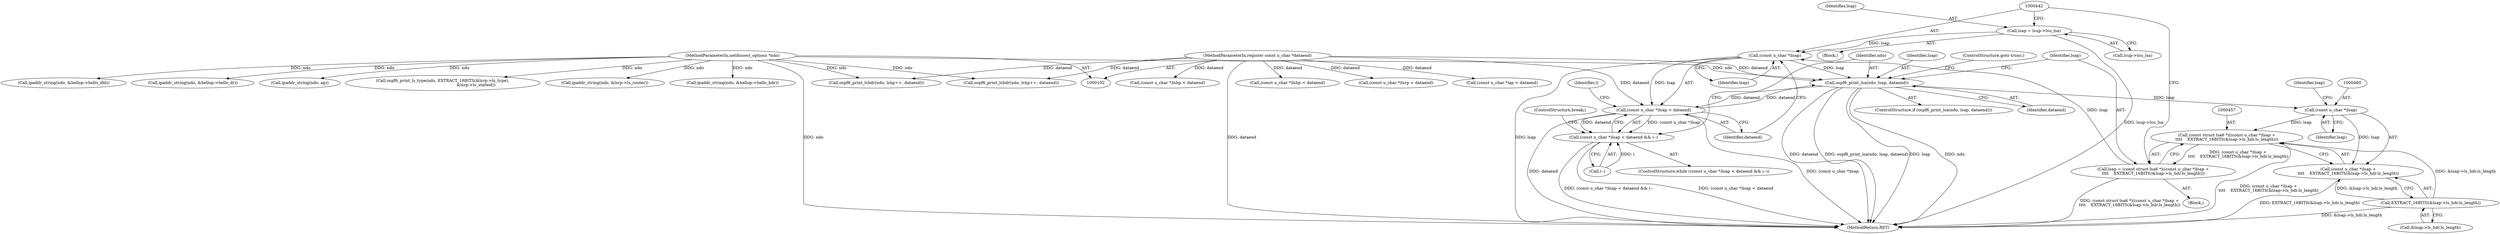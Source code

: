 digraph "0_tcpdump_88b2dac837e81cf56dce05e6e7b5989332c0092d@pointer" {
"1000441" [label="(Call,(const u_char *)lsap)"];
"1000454" [label="(Call,lsap = (const struct lsa6 *)((const u_char *)lsap +\n\t\t\t\t    EXTRACT_16BITS(&lsap->ls_hdr.ls_length)))"];
"1000456" [label="(Call,(const struct lsa6 *)((const u_char *)lsap +\n\t\t\t\t    EXTRACT_16BITS(&lsap->ls_hdr.ls_length)))"];
"1000459" [label="(Call,(const u_char *)lsap)"];
"1000449" [label="(Call,ospf6_print_lsa(ndo, lsap, dataend))"];
"1000103" [label="(MethodParameterIn,netdissect_options *ndo)"];
"1000441" [label="(Call,(const u_char *)lsap)"];
"1000433" [label="(Call,lsap = lsup->lsu_lsa)"];
"1000440" [label="(Call,(const u_char *)lsap < dataend)"];
"1000105" [label="(MethodParameterIn,register const u_char *dataend)"];
"1000462" [label="(Call,EXTRACT_16BITS(&lsap->ls_hdr.ls_length))"];
"1000439" [label="(Call,(const u_char *)lsap < dataend && i--)"];
"1000458" [label="(Call,(const u_char *)lsap +\n\t\t\t\t    EXTRACT_16BITS(&lsap->ls_hdr.ls_length))"];
"1000443" [label="(Identifier,lsap)"];
"1000440" [label="(Call,(const u_char *)lsap < dataend)"];
"1000453" [label="(ControlStructure,goto trunc;)"];
"1000446" [label="(Identifier,i)"];
"1000434" [label="(Identifier,lsap)"];
"1000509" [label="(MethodReturn,RET)"];
"1000218" [label="(Call,ipaddr_string(ndo, &hellop->hello_bdr))"];
"1000435" [label="(Call,lsup->lsu_lsa)"];
"1000438" [label="(ControlStructure,while ((const u_char *)lsap < dataend && i--))"];
"1000458" [label="(Call,(const u_char *)lsap +\n\t\t\t\t    EXTRACT_16BITS(&lsap->ls_hdr.ls_length))"];
"1000448" [label="(ControlStructure,if (ospf6_print_lsa(ndo, lsap, dataend)))"];
"1000441" [label="(Call,(const u_char *)lsap)"];
"1000450" [label="(Identifier,ndo)"];
"1000444" [label="(Identifier,dataend)"];
"1000105" [label="(MethodParameterIn,register const u_char *dataend)"];
"1000451" [label="(Identifier,lsap)"];
"1000449" [label="(Call,ospf6_print_lsa(ndo, lsap, dataend))"];
"1000241" [label="(Call,(const u_char *)ap < dataend)"];
"1000455" [label="(Identifier,lsap)"];
"1000469" [label="(ControlStructure,break;)"];
"1000466" [label="(Identifier,lsap)"];
"1000462" [label="(Call,EXTRACT_16BITS(&lsap->ls_hdr.ls_length))"];
"1000169" [label="(Call,ipaddr_string(ndo, &hellop->hello_ifid))"];
"1000461" [label="(Identifier,lsap)"];
"1000433" [label="(Call,lsap = lsup->lsu_lsa)"];
"1000495" [label="(Call,ospf6_print_lshdr(ndo, lshp++, dataend))"];
"1000452" [label="(Identifier,dataend)"];
"1000195" [label="(Call,ipaddr_string(ndo, &hellop->hello_dr))"];
"1000459" [label="(Call,(const u_char *)lsap)"];
"1000103" [label="(MethodParameterIn,netdissect_options *ndo)"];
"1000255" [label="(Call,ipaddr_string(ndo, ap))"];
"1000447" [label="(Block,)"];
"1000338" [label="(Call,(const u_char *)lshp < dataend)"];
"1000488" [label="(Call,(const u_char *)lshp < dataend)"];
"1000390" [label="(Call,ospf6_print_ls_type(ndo, EXTRACT_16BITS(&lsrp->ls_type),\n                                                    &lsrp->ls_stateid))"];
"1000456" [label="(Call,(const struct lsa6 *)((const u_char *)lsap +\n\t\t\t\t    EXTRACT_16BITS(&lsap->ls_hdr.ls_length)))"];
"1000411" [label="(Block,)"];
"1000370" [label="(Call,(const u_char *)lsrp < dataend)"];
"1000454" [label="(Call,lsap = (const struct lsa6 *)((const u_char *)lsap +\n\t\t\t\t    EXTRACT_16BITS(&lsap->ls_hdr.ls_length)))"];
"1000384" [label="(Call,ipaddr_string(ndo, &lsrp->ls_router))"];
"1000463" [label="(Call,&lsap->ls_hdr.ls_length)"];
"1000445" [label="(Call,i--)"];
"1000345" [label="(Call,ospf6_print_lshdr(ndo, lshp++, dataend))"];
"1000439" [label="(Call,(const u_char *)lsap < dataend && i--)"];
"1000441" -> "1000440"  [label="AST: "];
"1000441" -> "1000443"  [label="CFG: "];
"1000442" -> "1000441"  [label="AST: "];
"1000443" -> "1000441"  [label="AST: "];
"1000444" -> "1000441"  [label="CFG: "];
"1000441" -> "1000509"  [label="DDG: lsap"];
"1000441" -> "1000440"  [label="DDG: lsap"];
"1000454" -> "1000441"  [label="DDG: lsap"];
"1000433" -> "1000441"  [label="DDG: lsap"];
"1000441" -> "1000449"  [label="DDG: lsap"];
"1000454" -> "1000447"  [label="AST: "];
"1000454" -> "1000456"  [label="CFG: "];
"1000455" -> "1000454"  [label="AST: "];
"1000456" -> "1000454"  [label="AST: "];
"1000442" -> "1000454"  [label="CFG: "];
"1000454" -> "1000509"  [label="DDG: (const struct lsa6 *)((const u_char *)lsap +\n\t\t\t\t    EXTRACT_16BITS(&lsap->ls_hdr.ls_length))"];
"1000456" -> "1000454"  [label="DDG: (const u_char *)lsap +\n\t\t\t\t    EXTRACT_16BITS(&lsap->ls_hdr.ls_length)"];
"1000456" -> "1000458"  [label="CFG: "];
"1000457" -> "1000456"  [label="AST: "];
"1000458" -> "1000456"  [label="AST: "];
"1000456" -> "1000509"  [label="DDG: (const u_char *)lsap +\n\t\t\t\t    EXTRACT_16BITS(&lsap->ls_hdr.ls_length)"];
"1000459" -> "1000456"  [label="DDG: lsap"];
"1000462" -> "1000456"  [label="DDG: &lsap->ls_hdr.ls_length"];
"1000459" -> "1000458"  [label="AST: "];
"1000459" -> "1000461"  [label="CFG: "];
"1000460" -> "1000459"  [label="AST: "];
"1000461" -> "1000459"  [label="AST: "];
"1000466" -> "1000459"  [label="CFG: "];
"1000459" -> "1000458"  [label="DDG: lsap"];
"1000449" -> "1000459"  [label="DDG: lsap"];
"1000449" -> "1000448"  [label="AST: "];
"1000449" -> "1000452"  [label="CFG: "];
"1000450" -> "1000449"  [label="AST: "];
"1000451" -> "1000449"  [label="AST: "];
"1000452" -> "1000449"  [label="AST: "];
"1000453" -> "1000449"  [label="CFG: "];
"1000455" -> "1000449"  [label="CFG: "];
"1000449" -> "1000509"  [label="DDG: ndo"];
"1000449" -> "1000509"  [label="DDG: dataend"];
"1000449" -> "1000509"  [label="DDG: ospf6_print_lsa(ndo, lsap, dataend)"];
"1000449" -> "1000509"  [label="DDG: lsap"];
"1000449" -> "1000440"  [label="DDG: dataend"];
"1000103" -> "1000449"  [label="DDG: ndo"];
"1000440" -> "1000449"  [label="DDG: dataend"];
"1000105" -> "1000449"  [label="DDG: dataend"];
"1000103" -> "1000102"  [label="AST: "];
"1000103" -> "1000509"  [label="DDG: ndo"];
"1000103" -> "1000169"  [label="DDG: ndo"];
"1000103" -> "1000195"  [label="DDG: ndo"];
"1000103" -> "1000218"  [label="DDG: ndo"];
"1000103" -> "1000255"  [label="DDG: ndo"];
"1000103" -> "1000345"  [label="DDG: ndo"];
"1000103" -> "1000384"  [label="DDG: ndo"];
"1000103" -> "1000390"  [label="DDG: ndo"];
"1000103" -> "1000495"  [label="DDG: ndo"];
"1000433" -> "1000411"  [label="AST: "];
"1000433" -> "1000435"  [label="CFG: "];
"1000434" -> "1000433"  [label="AST: "];
"1000435" -> "1000433"  [label="AST: "];
"1000442" -> "1000433"  [label="CFG: "];
"1000433" -> "1000509"  [label="DDG: lsup->lsu_lsa"];
"1000440" -> "1000439"  [label="AST: "];
"1000440" -> "1000444"  [label="CFG: "];
"1000444" -> "1000440"  [label="AST: "];
"1000446" -> "1000440"  [label="CFG: "];
"1000439" -> "1000440"  [label="CFG: "];
"1000440" -> "1000509"  [label="DDG: (const u_char *)lsap"];
"1000440" -> "1000509"  [label="DDG: dataend"];
"1000440" -> "1000439"  [label="DDG: (const u_char *)lsap"];
"1000440" -> "1000439"  [label="DDG: dataend"];
"1000105" -> "1000440"  [label="DDG: dataend"];
"1000105" -> "1000102"  [label="AST: "];
"1000105" -> "1000509"  [label="DDG: dataend"];
"1000105" -> "1000241"  [label="DDG: dataend"];
"1000105" -> "1000338"  [label="DDG: dataend"];
"1000105" -> "1000345"  [label="DDG: dataend"];
"1000105" -> "1000370"  [label="DDG: dataend"];
"1000105" -> "1000488"  [label="DDG: dataend"];
"1000105" -> "1000495"  [label="DDG: dataend"];
"1000462" -> "1000458"  [label="AST: "];
"1000462" -> "1000463"  [label="CFG: "];
"1000463" -> "1000462"  [label="AST: "];
"1000458" -> "1000462"  [label="CFG: "];
"1000462" -> "1000509"  [label="DDG: &lsap->ls_hdr.ls_length"];
"1000462" -> "1000458"  [label="DDG: &lsap->ls_hdr.ls_length"];
"1000439" -> "1000438"  [label="AST: "];
"1000439" -> "1000445"  [label="CFG: "];
"1000445" -> "1000439"  [label="AST: "];
"1000450" -> "1000439"  [label="CFG: "];
"1000469" -> "1000439"  [label="CFG: "];
"1000439" -> "1000509"  [label="DDG: (const u_char *)lsap < dataend"];
"1000439" -> "1000509"  [label="DDG: (const u_char *)lsap < dataend && i--"];
"1000445" -> "1000439"  [label="DDG: i"];
"1000458" -> "1000509"  [label="DDG: EXTRACT_16BITS(&lsap->ls_hdr.ls_length)"];
}

